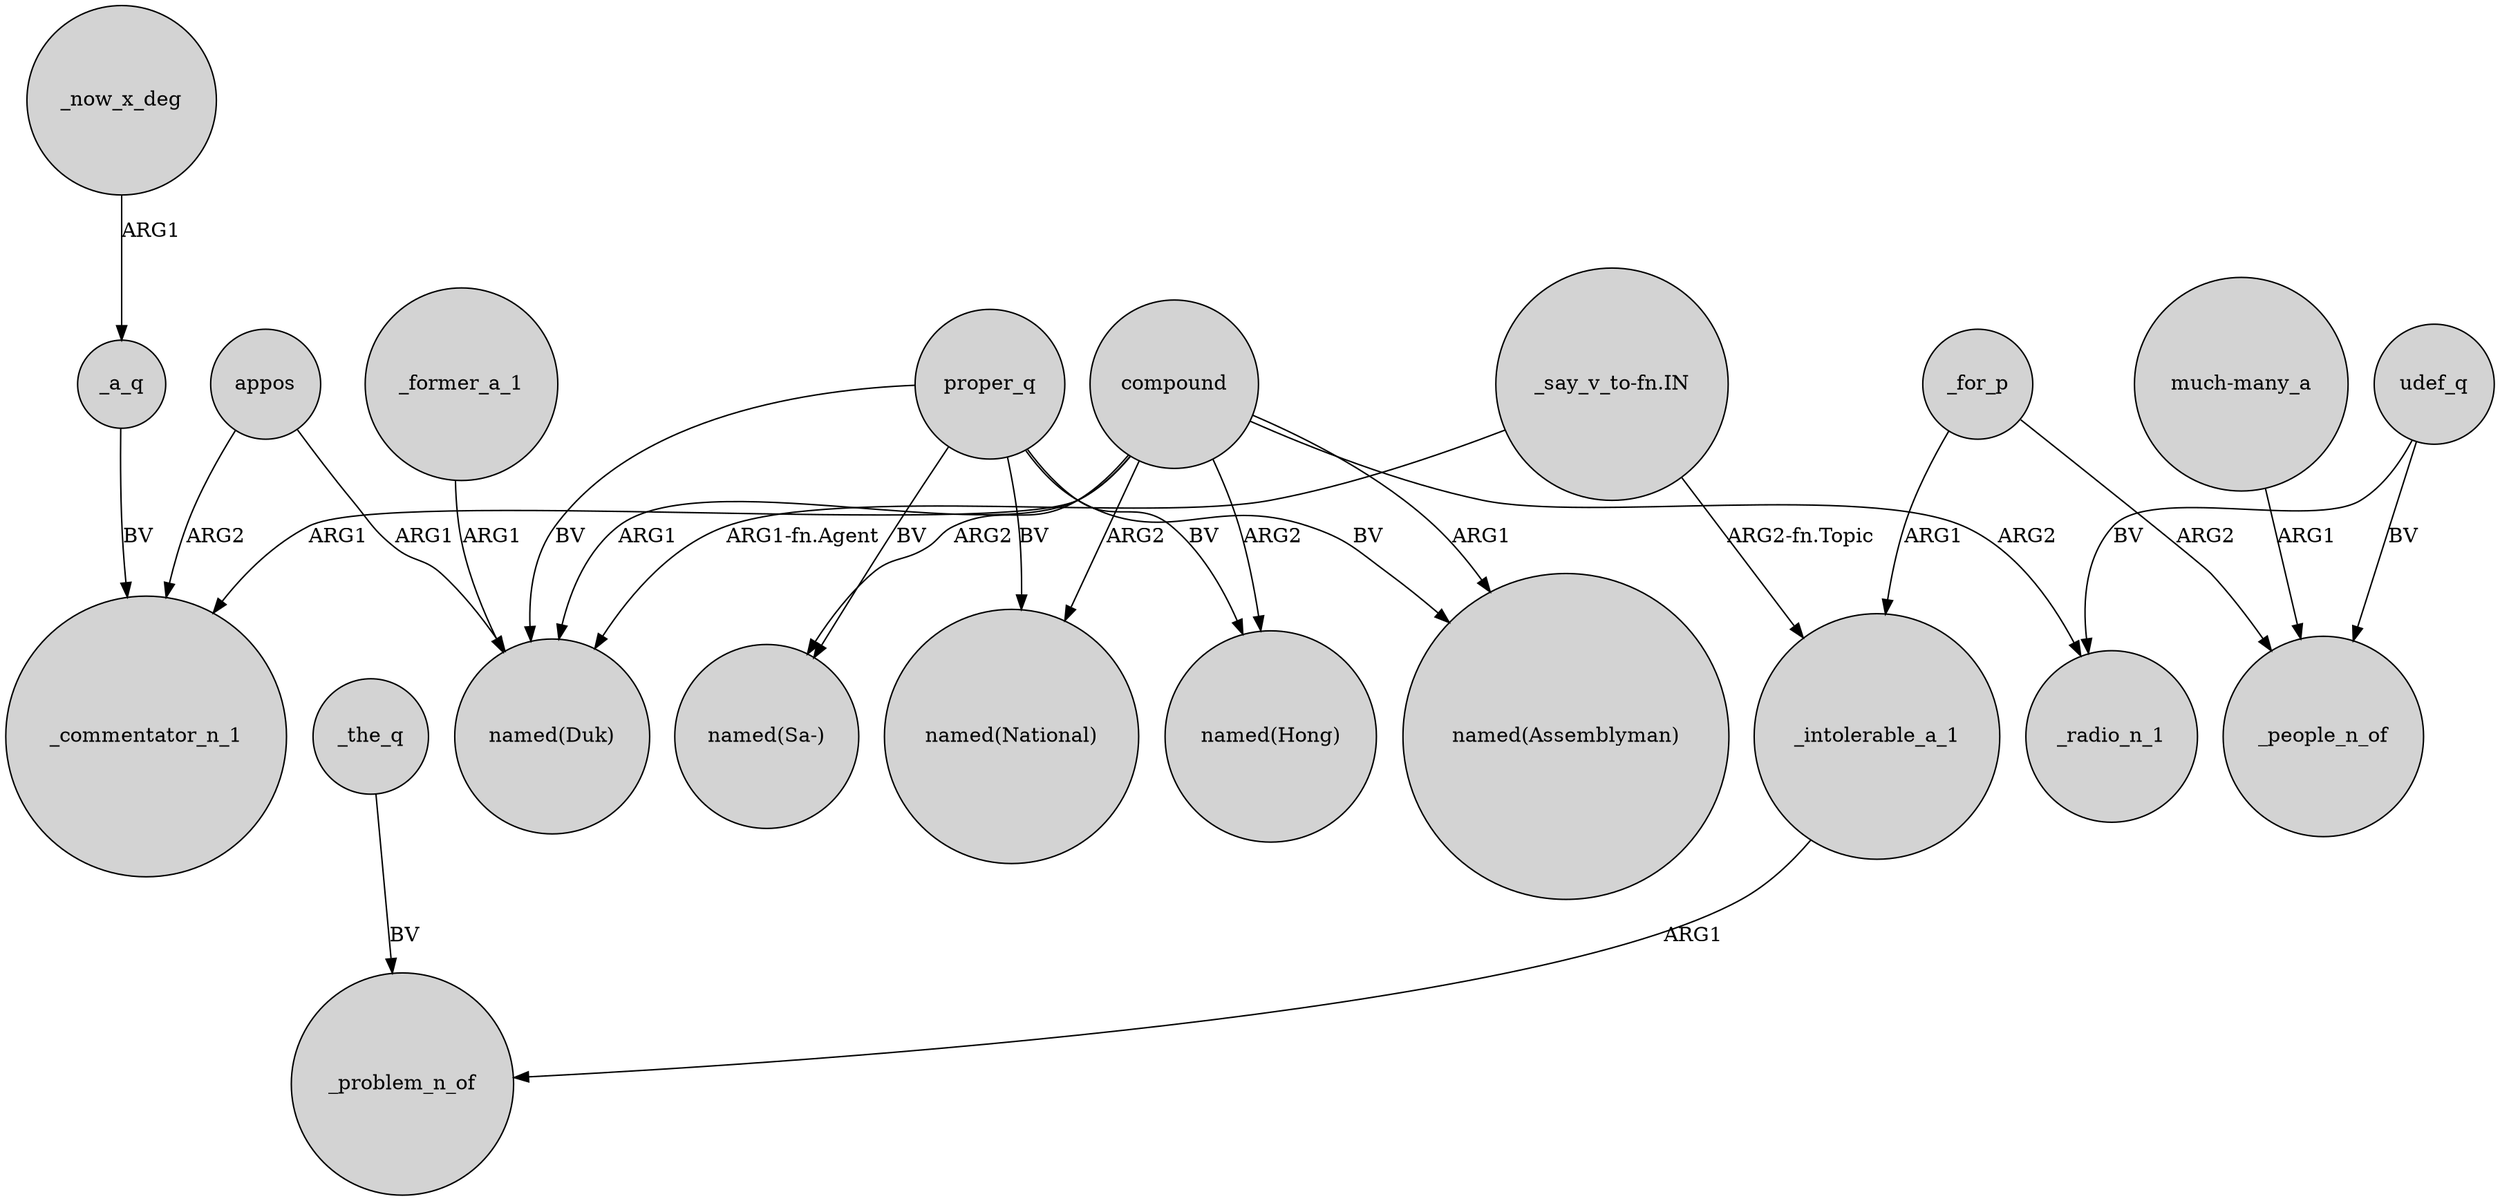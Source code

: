digraph {
	node [shape=circle style=filled]
	_intolerable_a_1 -> _problem_n_of [label=ARG1]
	"_say_v_to-fn.IN" -> _intolerable_a_1 [label="ARG2-fn.Topic"]
	compound -> "named(Assemblyman)" [label=ARG1]
	appos -> "named(Duk)" [label=ARG1]
	_the_q -> _problem_n_of [label=BV]
	compound -> "named(Hong)" [label=ARG2]
	_for_p -> _intolerable_a_1 [label=ARG1]
	"much-many_a" -> _people_n_of [label=ARG1]
	udef_q -> _radio_n_1 [label=BV]
	proper_q -> "named(Hong)" [label=BV]
	compound -> "named(National)" [label=ARG2]
	_for_p -> _people_n_of [label=ARG2]
	udef_q -> _people_n_of [label=BV]
	proper_q -> "named(Sa-)" [label=BV]
	compound -> "named(Duk)" [label=ARG1]
	proper_q -> "named(Assemblyman)" [label=BV]
	"_say_v_to-fn.IN" -> "named(Duk)" [label="ARG1-fn.Agent"]
	proper_q -> "named(Duk)" [label=BV]
	compound -> _radio_n_1 [label=ARG2]
	compound -> _commentator_n_1 [label=ARG1]
	proper_q -> "named(National)" [label=BV]
	compound -> "named(Sa-)" [label=ARG2]
	appos -> _commentator_n_1 [label=ARG2]
	_now_x_deg -> _a_q [label=ARG1]
	_former_a_1 -> "named(Duk)" [label=ARG1]
	_a_q -> _commentator_n_1 [label=BV]
}
